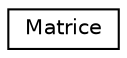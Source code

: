 digraph "Graphical Class Hierarchy"
{
  edge [fontname="Helvetica",fontsize="10",labelfontname="Helvetica",labelfontsize="10"];
  node [fontname="Helvetica",fontsize="10",shape=record];
  rankdir="LR";
  Node0 [label="Matrice",height=0.2,width=0.4,color="black", fillcolor="white", style="filled",URL="$classMatrice.html",tooltip="Classe Matrice Cette classe permet de représenter un Graphe orienté sous forme de Matrice..."];
}
